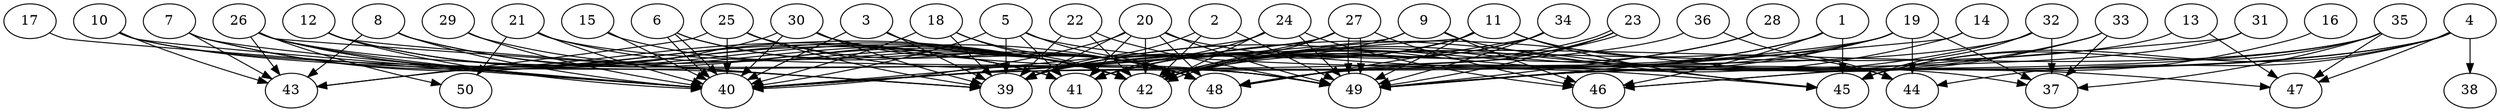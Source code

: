 // DAG (tier=3-complex, mode=compute, n=50, ccr=0.450, fat=0.817, density=0.655, regular=0.287, jump=0.294, mindata=1048576, maxdata=16777216)
// DAG automatically generated by daggen at Sun Aug 24 16:33:35 2025
// /home/ermia/Project/Environments/daggen/bin/daggen --dot --ccr 0.450 --fat 0.817 --regular 0.287 --density 0.655 --jump 0.294 --mindata 1048576 --maxdata 16777216 -n 50 
digraph G {
  1 [size="498796154425372", alpha="0.16", expect_size="249398077212686"]
  1 -> 39 [size ="51968441581568"]
  1 -> 42 [size ="51968441581568"]
  1 -> 45 [size ="51968441581568"]
  1 -> 46 [size ="51968441581568"]
  2 [size="528210387516980096", alpha="0.14", expect_size="264105193758490048"]
  2 -> 39 [size ="336866104573952"]
  2 -> 42 [size ="336866104573952"]
  2 -> 49 [size ="336866104573952"]
  3 [size="3843384843769794", alpha="0.05", expect_size="1921692421884897"]
  3 -> 39 [size ="70791672627200"]
  3 -> 40 [size ="70791672627200"]
  3 -> 42 [size ="70791672627200"]
  3 -> 48 [size ="70791672627200"]
  4 [size="77554941412944368", alpha="0.00", expect_size="38777470706472184"]
  4 -> 38 [size ="1667739156480000"]
  4 -> 44 [size ="1667739156480000"]
  4 -> 45 [size ="1667739156480000"]
  4 -> 47 [size ="1667739156480000"]
  4 -> 48 [size ="1667739156480000"]
  4 -> 49 [size ="1667739156480000"]
  5 [size="100174739612075056", alpha="0.14", expect_size="50087369806037528"]
  5 -> 39 [size ="1695769891438592"]
  5 -> 40 [size ="1695769891438592"]
  5 -> 41 [size ="1695769891438592"]
  5 -> 45 [size ="1695769891438592"]
  5 -> 48 [size ="1695769891438592"]
  6 [size="9510018065069244416", alpha="0.18", expect_size="4755009032534622208"]
  6 -> 40 [size ="35909625970688"]
  6 -> 40 [size ="35909625970688"]
  6 -> 42 [size ="35909625970688"]
  6 -> 48 [size ="35909625970688"]
  7 [size="19445108269576336", alpha="0.18", expect_size="9722554134788168"]
  7 -> 40 [size ="398918709936128"]
  7 -> 41 [size ="398918709936128"]
  7 -> 42 [size ="398918709936128"]
  7 -> 43 [size ="398918709936128"]
  8 [size="541711406120378176", alpha="0.07", expect_size="270855703060189088"]
  8 -> 40 [size ="234836404994048"]
  8 -> 42 [size ="234836404994048"]
  8 -> 43 [size ="234836404994048"]
  8 -> 48 [size ="234836404994048"]
  9 [size="3299597215229847040", alpha="0.03", expect_size="1649798607614923520"]
  9 -> 39 [size ="1508507438284800"]
  9 -> 40 [size ="1508507438284800"]
  9 -> 45 [size ="1508507438284800"]
  9 -> 46 [size ="1508507438284800"]
  10 [size="87413978634680544", alpha="0.06", expect_size="43706989317340272"]
  10 -> 39 [size ="98633596796928"]
  10 -> 40 [size ="98633596796928"]
  10 -> 43 [size ="98633596796928"]
  10 -> 49 [size ="98633596796928"]
  11 [size="1262337318595672", alpha="0.18", expect_size="631168659297836"]
  11 -> 39 [size ="25866574757888"]
  11 -> 40 [size ="25866574757888"]
  11 -> 41 [size ="25866574757888"]
  11 -> 42 [size ="25866574757888"]
  11 -> 44 [size ="25866574757888"]
  11 -> 45 [size ="25866574757888"]
  11 -> 49 [size ="25866574757888"]
  12 [size="437934372485704187904", alpha="0.06", expect_size="218967186242852093952"]
  12 -> 39 [size ="461348743938048"]
  12 -> 40 [size ="461348743938048"]
  12 -> 41 [size ="461348743938048"]
  12 -> 42 [size ="461348743938048"]
  13 [size="1635158058155900928000", alpha="0.15", expect_size="817579029077950464000"]
  13 -> 39 [size ="1110358307635200"]
  13 -> 47 [size ="1110358307635200"]
  14 [size="114047292216050432", alpha="0.10", expect_size="57023646108025216"]
  14 -> 48 [size ="51926691479552"]
  14 -> 49 [size ="51926691479552"]
  15 [size="25899034268815932", alpha="0.16", expect_size="12949517134407966"]
  15 -> 40 [size ="649466172407808"]
  15 -> 42 [size ="649466172407808"]
  16 [size="6330114675645144", alpha="0.03", expect_size="3165057337822572"]
  16 -> 46 [size ="338782532403200"]
  17 [size="48397159007132456", alpha="0.01", expect_size="24198579503566228"]
  17 -> 40 [size ="1742120280915968"]
  18 [size="618725842748967680", alpha="0.12", expect_size="309362921374483840"]
  18 -> 39 [size ="813057651507200"]
  18 -> 40 [size ="813057651507200"]
  18 -> 42 [size ="813057651507200"]
  18 -> 48 [size ="813057651507200"]
  19 [size="4564333752729038848", alpha="0.06", expect_size="2282166876364519424"]
  19 -> 37 [size ="1765164751781888"]
  19 -> 40 [size ="1765164751781888"]
  19 -> 42 [size ="1765164751781888"]
  19 -> 44 [size ="1765164751781888"]
  19 -> 48 [size ="1765164751781888"]
  19 -> 49 [size ="1765164751781888"]
  20 [size="1135112192077460406272", alpha="0.06", expect_size="567556096038730203136"]
  20 -> 39 [size ="870527535153152"]
  20 -> 40 [size ="870527535153152"]
  20 -> 41 [size ="870527535153152"]
  20 -> 42 [size ="870527535153152"]
  20 -> 47 [size ="870527535153152"]
  20 -> 48 [size ="870527535153152"]
  20 -> 49 [size ="870527535153152"]
  21 [size="4207890565429517615104", alpha="0.01", expect_size="2103945282714758807552"]
  21 -> 40 [size ="2085129077915648"]
  21 -> 42 [size ="2085129077915648"]
  21 -> 49 [size ="2085129077915648"]
  21 -> 50 [size ="2085129077915648"]
  22 [size="228466676100759552000", alpha="0.17", expect_size="114233338050379776000"]
  22 -> 39 [size ="298977538867200"]
  22 -> 42 [size ="298977538867200"]
  22 -> 49 [size ="298977538867200"]
  23 [size="575623760302098688", alpha="0.12", expect_size="287811880151049344"]
  23 -> 42 [size ="216735533760512"]
  23 -> 42 [size ="216735533760512"]
  23 -> 48 [size ="216735533760512"]
  23 -> 49 [size ="216735533760512"]
  24 [size="21726981259264000000", alpha="0.20", expect_size="10863490629632000000"]
  24 -> 40 [size ="62290657280000"]
  24 -> 41 [size ="62290657280000"]
  24 -> 42 [size ="62290657280000"]
  24 -> 46 [size ="62290657280000"]
  24 -> 49 [size ="62290657280000"]
  25 [size="849731559863147", alpha="0.14", expect_size="424865779931573"]
  25 -> 39 [size ="71035571404800"]
  25 -> 40 [size ="71035571404800"]
  25 -> 43 [size ="71035571404800"]
  25 -> 48 [size ="71035571404800"]
  25 -> 49 [size ="71035571404800"]
  26 [size="91590406088050081792", alpha="0.02", expect_size="45795203044025040896"]
  26 -> 39 [size ="162551123935232"]
  26 -> 40 [size ="162551123935232"]
  26 -> 41 [size ="162551123935232"]
  26 -> 42 [size ="162551123935232"]
  26 -> 43 [size ="162551123935232"]
  26 -> 49 [size ="162551123935232"]
  26 -> 50 [size ="162551123935232"]
  27 [size="209605688531158560", alpha="0.15", expect_size="104802844265579280"]
  27 -> 39 [size ="87897252298752"]
  27 -> 40 [size ="87897252298752"]
  27 -> 42 [size ="87897252298752"]
  27 -> 46 [size ="87897252298752"]
  27 -> 49 [size ="87897252298752"]
  27 -> 49 [size ="87897252298752"]
  28 [size="14192263917644184", alpha="0.05", expect_size="7096131958822092"]
  28 -> 42 [size ="229628278996992"]
  28 -> 49 [size ="229628278996992"]
  29 [size="6933912396948551", alpha="0.17", expect_size="3466956198474275"]
  29 -> 40 [size ="645045040447488"]
  29 -> 42 [size ="645045040447488"]
  30 [size="70273563909106104", alpha="0.00", expect_size="35136781954553052"]
  30 -> 37 [size ="1300881916035072"]
  30 -> 39 [size ="1300881916035072"]
  30 -> 40 [size ="1300881916035072"]
  30 -> 43 [size ="1300881916035072"]
  30 -> 48 [size ="1300881916035072"]
  31 [size="29676397807021012", alpha="0.17", expect_size="14838198903510506"]
  31 -> 46 [size ="1293371427520512"]
  31 -> 49 [size ="1293371427520512"]
  32 [size="4259342997927231488", alpha="0.03", expect_size="2129671498963615744"]
  32 -> 37 [size ="21020920512512"]
  32 -> 41 [size ="21020920512512"]
  32 -> 45 [size ="21020920512512"]
  32 -> 48 [size ="21020920512512"]
  33 [size="1371498117249337600", alpha="0.14", expect_size="685749058624668800"]
  33 -> 37 [size ="539424077119488"]
  33 -> 42 [size ="539424077119488"]
  33 -> 49 [size ="539424077119488"]
  34 [size="81321194787343824", alpha="0.06", expect_size="40660597393671912"]
  34 -> 41 [size ="104707351642112"]
  34 -> 42 [size ="104707351642112"]
  34 -> 48 [size ="104707351642112"]
  34 -> 49 [size ="104707351642112"]
  35 [size="230199140109212", alpha="0.06", expect_size="115099570054606"]
  35 -> 37 [size ="13360066199552"]
  35 -> 42 [size ="13360066199552"]
  35 -> 45 [size ="13360066199552"]
  35 -> 47 [size ="13360066199552"]
  35 -> 49 [size ="13360066199552"]
  36 [size="27649686455449550848", alpha="0.13", expect_size="13824843227724775424"]
  36 -> 40 [size ="73150414979072"]
  36 -> 44 [size ="73150414979072"]
  37 [size="24053877646259388416", alpha="0.17", expect_size="12026938823129694208"]
  38 [size="13800747774613564", alpha="0.08", expect_size="6900373887306782"]
  39 [size="13826905467991690", alpha="0.08", expect_size="6913452733995845"]
  40 [size="962624407301799424", alpha="0.07", expect_size="481312203650899712"]
  41 [size="3610125352678335709184", alpha="0.01", expect_size="1805062676339167854592"]
  42 [size="2148966417708857856", alpha="0.12", expect_size="1074483208854428928"]
  43 [size="4001576731459228532736", alpha="0.01", expect_size="2000788365729614266368"]
  44 [size="931303310907086080", alpha="0.12", expect_size="465651655453543040"]
  45 [size="143002133762139296", alpha="0.18", expect_size="71501066881069648"]
  46 [size="264455735634642880", alpha="0.13", expect_size="132227867817321440"]
  47 [size="2822484317516200935424", alpha="0.14", expect_size="1411242158758100467712"]
  48 [size="32295102024324040", alpha="0.09", expect_size="16147551012162020"]
  49 [size="13585945256662902", alpha="0.13", expect_size="6792972628331451"]
  50 [size="2693212342714443497472", alpha="0.15", expect_size="1346606171357221748736"]
}